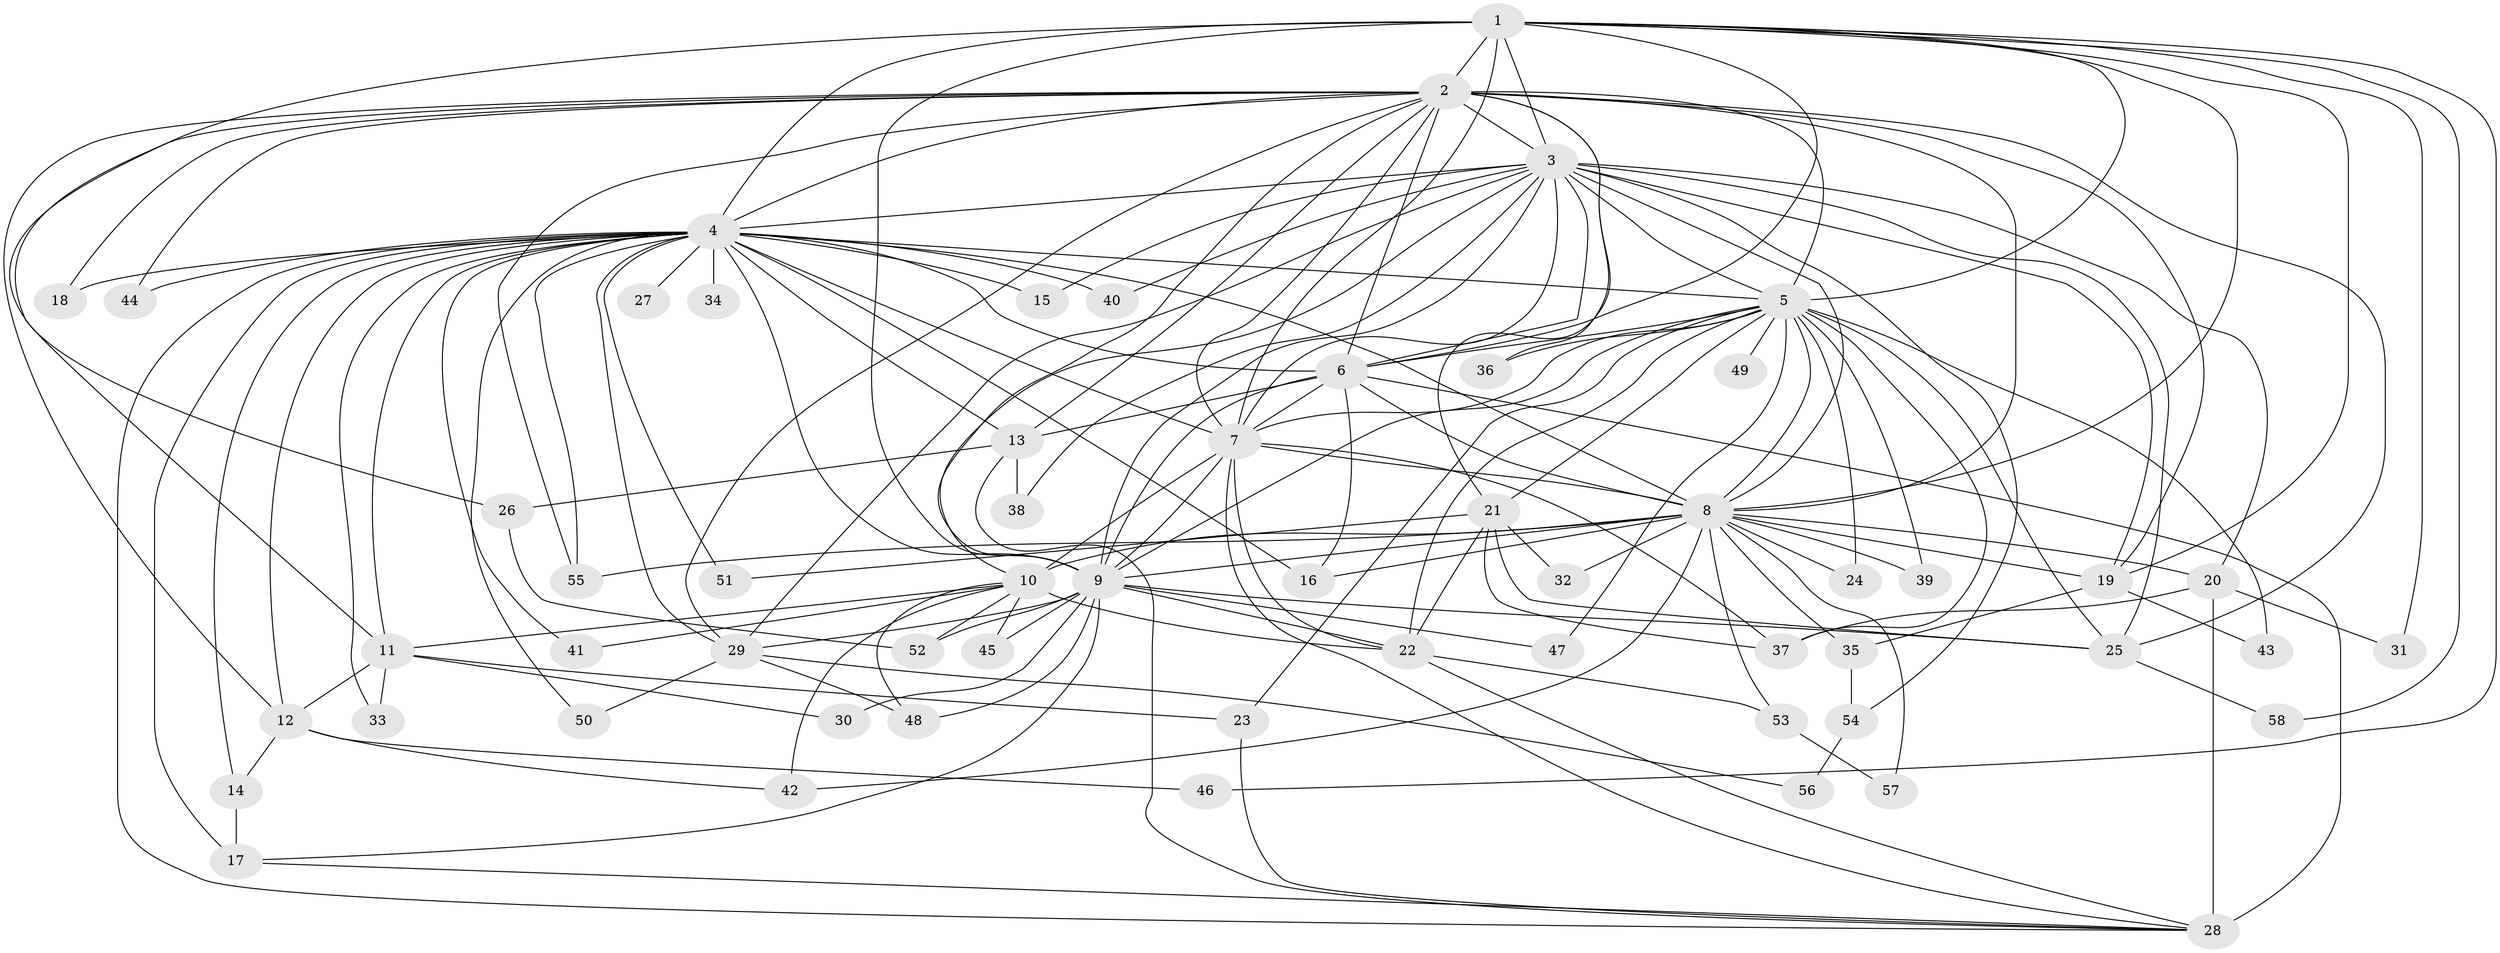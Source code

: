 // original degree distribution, {17: 0.017391304347826087, 20: 0.008695652173913044, 36: 0.008695652173913044, 23: 0.008695652173913044, 19: 0.008695652173913044, 21: 0.008695652173913044, 22: 0.017391304347826087, 27: 0.008695652173913044, 7: 0.034782608695652174, 5: 0.017391304347826087, 6: 0.017391304347826087, 3: 0.22608695652173913, 2: 0.5478260869565217, 4: 0.06956521739130435}
// Generated by graph-tools (version 1.1) at 2025/34/03/09/25 02:34:35]
// undirected, 58 vertices, 159 edges
graph export_dot {
graph [start="1"]
  node [color=gray90,style=filled];
  1;
  2;
  3;
  4;
  5;
  6;
  7;
  8;
  9;
  10;
  11;
  12;
  13;
  14;
  15;
  16;
  17;
  18;
  19;
  20;
  21;
  22;
  23;
  24;
  25;
  26;
  27;
  28;
  29;
  30;
  31;
  32;
  33;
  34;
  35;
  36;
  37;
  38;
  39;
  40;
  41;
  42;
  43;
  44;
  45;
  46;
  47;
  48;
  49;
  50;
  51;
  52;
  53;
  54;
  55;
  56;
  57;
  58;
  1 -- 2 [weight=3.0];
  1 -- 3 [weight=1.0];
  1 -- 4 [weight=2.0];
  1 -- 5 [weight=2.0];
  1 -- 6 [weight=1.0];
  1 -- 7 [weight=2.0];
  1 -- 8 [weight=1.0];
  1 -- 9 [weight=2.0];
  1 -- 19 [weight=1.0];
  1 -- 26 [weight=1.0];
  1 -- 31 [weight=1.0];
  1 -- 46 [weight=1.0];
  1 -- 58 [weight=1.0];
  2 -- 3 [weight=3.0];
  2 -- 4 [weight=2.0];
  2 -- 5 [weight=2.0];
  2 -- 6 [weight=3.0];
  2 -- 7 [weight=2.0];
  2 -- 8 [weight=3.0];
  2 -- 9 [weight=2.0];
  2 -- 11 [weight=1.0];
  2 -- 12 [weight=1.0];
  2 -- 13 [weight=1.0];
  2 -- 18 [weight=1.0];
  2 -- 19 [weight=2.0];
  2 -- 21 [weight=1.0];
  2 -- 25 [weight=1.0];
  2 -- 29 [weight=1.0];
  2 -- 36 [weight=1.0];
  2 -- 44 [weight=1.0];
  2 -- 55 [weight=2.0];
  3 -- 4 [weight=1.0];
  3 -- 5 [weight=1.0];
  3 -- 6 [weight=1.0];
  3 -- 7 [weight=1.0];
  3 -- 8 [weight=1.0];
  3 -- 9 [weight=1.0];
  3 -- 10 [weight=1.0];
  3 -- 15 [weight=1.0];
  3 -- 19 [weight=1.0];
  3 -- 20 [weight=1.0];
  3 -- 25 [weight=1.0];
  3 -- 29 [weight=1.0];
  3 -- 38 [weight=1.0];
  3 -- 40 [weight=1.0];
  3 -- 54 [weight=1.0];
  4 -- 5 [weight=1.0];
  4 -- 6 [weight=1.0];
  4 -- 7 [weight=2.0];
  4 -- 8 [weight=2.0];
  4 -- 9 [weight=1.0];
  4 -- 11 [weight=2.0];
  4 -- 12 [weight=1.0];
  4 -- 13 [weight=2.0];
  4 -- 14 [weight=1.0];
  4 -- 15 [weight=1.0];
  4 -- 16 [weight=1.0];
  4 -- 17 [weight=2.0];
  4 -- 18 [weight=2.0];
  4 -- 27 [weight=1.0];
  4 -- 28 [weight=1.0];
  4 -- 29 [weight=1.0];
  4 -- 33 [weight=1.0];
  4 -- 34 [weight=1.0];
  4 -- 40 [weight=1.0];
  4 -- 41 [weight=1.0];
  4 -- 44 [weight=1.0];
  4 -- 50 [weight=1.0];
  4 -- 51 [weight=1.0];
  4 -- 55 [weight=1.0];
  5 -- 6 [weight=1.0];
  5 -- 7 [weight=1.0];
  5 -- 8 [weight=1.0];
  5 -- 9 [weight=1.0];
  5 -- 21 [weight=1.0];
  5 -- 22 [weight=2.0];
  5 -- 23 [weight=1.0];
  5 -- 24 [weight=1.0];
  5 -- 25 [weight=1.0];
  5 -- 36 [weight=1.0];
  5 -- 37 [weight=1.0];
  5 -- 39 [weight=1.0];
  5 -- 43 [weight=1.0];
  5 -- 47 [weight=1.0];
  5 -- 49 [weight=1.0];
  6 -- 7 [weight=1.0];
  6 -- 8 [weight=1.0];
  6 -- 9 [weight=1.0];
  6 -- 13 [weight=1.0];
  6 -- 16 [weight=1.0];
  6 -- 28 [weight=7.0];
  7 -- 8 [weight=1.0];
  7 -- 9 [weight=1.0];
  7 -- 10 [weight=7.0];
  7 -- 22 [weight=1.0];
  7 -- 28 [weight=2.0];
  7 -- 37 [weight=1.0];
  8 -- 9 [weight=3.0];
  8 -- 10 [weight=3.0];
  8 -- 16 [weight=1.0];
  8 -- 19 [weight=1.0];
  8 -- 20 [weight=1.0];
  8 -- 24 [weight=1.0];
  8 -- 32 [weight=1.0];
  8 -- 35 [weight=1.0];
  8 -- 39 [weight=1.0];
  8 -- 42 [weight=1.0];
  8 -- 53 [weight=1.0];
  8 -- 55 [weight=1.0];
  8 -- 57 [weight=1.0];
  9 -- 17 [weight=1.0];
  9 -- 22 [weight=2.0];
  9 -- 25 [weight=1.0];
  9 -- 29 [weight=1.0];
  9 -- 30 [weight=1.0];
  9 -- 45 [weight=1.0];
  9 -- 47 [weight=1.0];
  9 -- 48 [weight=1.0];
  9 -- 52 [weight=1.0];
  10 -- 11 [weight=1.0];
  10 -- 22 [weight=1.0];
  10 -- 41 [weight=1.0];
  10 -- 42 [weight=1.0];
  10 -- 45 [weight=1.0];
  10 -- 48 [weight=2.0];
  10 -- 52 [weight=1.0];
  11 -- 12 [weight=1.0];
  11 -- 23 [weight=1.0];
  11 -- 30 [weight=1.0];
  11 -- 33 [weight=1.0];
  12 -- 14 [weight=1.0];
  12 -- 42 [weight=1.0];
  12 -- 46 [weight=1.0];
  13 -- 26 [weight=1.0];
  13 -- 28 [weight=1.0];
  13 -- 38 [weight=1.0];
  14 -- 17 [weight=1.0];
  17 -- 28 [weight=1.0];
  19 -- 35 [weight=1.0];
  19 -- 43 [weight=1.0];
  20 -- 28 [weight=1.0];
  20 -- 31 [weight=1.0];
  20 -- 37 [weight=1.0];
  21 -- 22 [weight=1.0];
  21 -- 25 [weight=1.0];
  21 -- 32 [weight=1.0];
  21 -- 37 [weight=1.0];
  21 -- 51 [weight=1.0];
  22 -- 28 [weight=1.0];
  22 -- 53 [weight=1.0];
  23 -- 28 [weight=1.0];
  25 -- 58 [weight=1.0];
  26 -- 52 [weight=1.0];
  29 -- 48 [weight=1.0];
  29 -- 50 [weight=1.0];
  29 -- 56 [weight=1.0];
  35 -- 54 [weight=1.0];
  53 -- 57 [weight=1.0];
  54 -- 56 [weight=1.0];
}
